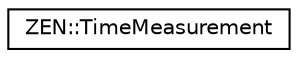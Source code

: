 digraph "Graphical Class Hierarchy"
{
 // LATEX_PDF_SIZE
  edge [fontname="Helvetica",fontsize="10",labelfontname="Helvetica",labelfontsize="10"];
  node [fontname="Helvetica",fontsize="10",shape=record];
  rankdir="LR";
  Node0 [label="ZEN::TimeMeasurement",height=0.2,width=0.4,color="black", fillcolor="white", style="filled",URL="$structZEN_1_1TimeMeasurement.html",tooltip=" "];
}
